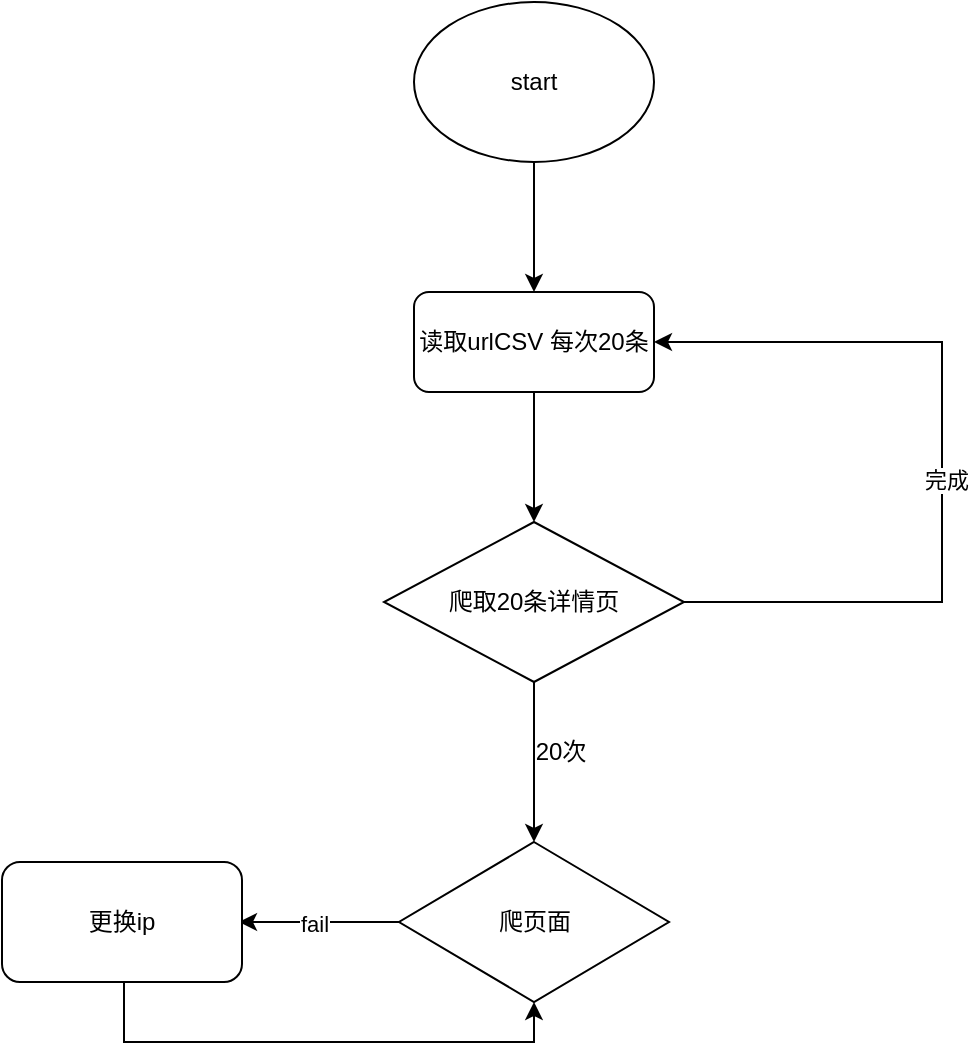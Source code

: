 <mxfile version="13.1.3">
    <diagram id="6hGFLwfOUW9BJ-s0fimq" name="Page-1">
        <mxGraphModel dx="640" dy="655" grid="1" gridSize="10" guides="1" tooltips="1" connect="1" arrows="1" fold="1" page="1" pageScale="1" pageWidth="827" pageHeight="1169" math="0" shadow="0">
            <root>
                <mxCell id="0"/>
                <mxCell id="1" parent="0"/>
                <mxCell id="26" style="edgeStyle=orthogonalEdgeStyle;rounded=0;orthogonalLoop=1;jettySize=auto;html=1;entryX=0.5;entryY=0;entryDx=0;entryDy=0;" parent="1" source="2" target="3" edge="1">
                    <mxGeometry relative="1" as="geometry"/>
                </mxCell>
                <mxCell id="2" value="start&lt;br&gt;" style="ellipse;whiteSpace=wrap;html=1;" parent="1" vertex="1">
                    <mxGeometry x="226" y="70" width="120" height="80" as="geometry"/>
                </mxCell>
                <mxCell id="19" style="edgeStyle=orthogonalEdgeStyle;rounded=0;orthogonalLoop=1;jettySize=auto;html=1;entryX=0.5;entryY=0;entryDx=0;entryDy=0;" parent="1" source="3" target="12" edge="1">
                    <mxGeometry relative="1" as="geometry"/>
                </mxCell>
                <mxCell id="3" value="读取urlCSV 每次20条" style="rounded=1;whiteSpace=wrap;html=1;" parent="1" vertex="1">
                    <mxGeometry x="226" y="215" width="120" height="50" as="geometry"/>
                </mxCell>
                <mxCell id="7" value="" style="edgeStyle=orthogonalEdgeStyle;rounded=0;orthogonalLoop=1;jettySize=auto;html=1;entryX=0.5;entryY=0;entryDx=0;entryDy=0;" parent="1" target="8" edge="1">
                    <mxGeometry relative="1" as="geometry">
                        <mxPoint x="361" y="370" as="sourcePoint"/>
                    </mxGeometry>
                </mxCell>
                <mxCell id="22" value="" style="edgeStyle=orthogonalEdgeStyle;rounded=0;orthogonalLoop=1;jettySize=auto;html=1;" parent="1" source="8" edge="1">
                    <mxGeometry relative="1" as="geometry">
                        <mxPoint x="138.5" y="530" as="targetPoint"/>
                    </mxGeometry>
                </mxCell>
                <mxCell id="23" value="fail" style="edgeLabel;html=1;align=center;verticalAlign=middle;resizable=0;points=[];" parent="22" vertex="1" connectable="0">
                    <mxGeometry x="0.067" relative="1" as="geometry">
                        <mxPoint as="offset"/>
                    </mxGeometry>
                </mxCell>
                <mxCell id="8" value="爬页面" style="rhombus;whiteSpace=wrap;html=1;" parent="1" vertex="1">
                    <mxGeometry x="218.5" y="490" width="135" height="80" as="geometry"/>
                </mxCell>
                <mxCell id="15" value="" style="edgeStyle=orthogonalEdgeStyle;rounded=0;orthogonalLoop=1;jettySize=auto;html=1;entryX=1;entryY=0.5;entryDx=0;entryDy=0;" parent="1" source="12" target="3" edge="1">
                    <mxGeometry relative="1" as="geometry">
                        <mxPoint x="519" y="230" as="targetPoint"/>
                        <Array as="points">
                            <mxPoint x="490" y="370"/>
                            <mxPoint x="490" y="240"/>
                        </Array>
                    </mxGeometry>
                </mxCell>
                <mxCell id="16" value="完成" style="edgeLabel;html=1;align=center;verticalAlign=middle;resizable=0;points=[];" parent="15" vertex="1" connectable="0">
                    <mxGeometry x="-0.058" y="-2" relative="1" as="geometry">
                        <mxPoint as="offset"/>
                    </mxGeometry>
                </mxCell>
                <mxCell id="12" value="爬取20条详情页" style="rhombus;whiteSpace=wrap;html=1;" parent="1" vertex="1">
                    <mxGeometry x="211" y="330" width="150" height="80" as="geometry"/>
                </mxCell>
                <mxCell id="20" value="20次" style="text;html=1;align=center;verticalAlign=middle;resizable=0;points=[];autosize=1;" parent="1" vertex="1">
                    <mxGeometry x="279" y="435" width="40" height="20" as="geometry"/>
                </mxCell>
                <mxCell id="25" style="edgeStyle=orthogonalEdgeStyle;rounded=0;orthogonalLoop=1;jettySize=auto;html=1;entryX=0.5;entryY=1;entryDx=0;entryDy=0;" parent="1" target="8" edge="1">
                    <mxGeometry relative="1" as="geometry">
                        <mxPoint x="81" y="690" as="targetPoint"/>
                        <mxPoint x="81" y="560" as="sourcePoint"/>
                        <Array as="points">
                            <mxPoint x="81" y="590"/>
                            <mxPoint x="286" y="590"/>
                        </Array>
                    </mxGeometry>
                </mxCell>
                <mxCell id="24" value="更换ip" style="rounded=1;whiteSpace=wrap;html=1;" parent="1" vertex="1">
                    <mxGeometry x="20" y="500" width="120" height="60" as="geometry"/>
                </mxCell>
            </root>
        </mxGraphModel>
    </diagram>
</mxfile>